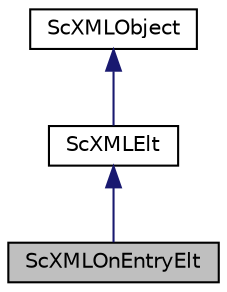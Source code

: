 digraph "ScXMLOnEntryElt"
{
 // LATEX_PDF_SIZE
  edge [fontname="Helvetica",fontsize="10",labelfontname="Helvetica",labelfontsize="10"];
  node [fontname="Helvetica",fontsize="10",shape=record];
  Node1 [label="ScXMLOnEntryElt",height=0.2,width=0.4,color="black", fillcolor="grey75", style="filled", fontcolor="black",tooltip="implements the <onentry> SCXML element."];
  Node2 -> Node1 [dir="back",color="midnightblue",fontsize="10",style="solid",fontname="Helvetica"];
  Node2 [label="ScXMLElt",height=0.2,width=0.4,color="black", fillcolor="white", style="filled",URL="$classScXMLElt.html",tooltip="base class for all SCXML elements."];
  Node3 -> Node2 [dir="back",color="midnightblue",fontsize="10",style="solid",fontname="Helvetica"];
  Node3 [label="ScXMLObject",height=0.2,width=0.4,color="black", fillcolor="white", style="filled",URL="$classScXMLObject.html",tooltip="Base class for all SCXML objects."];
}
